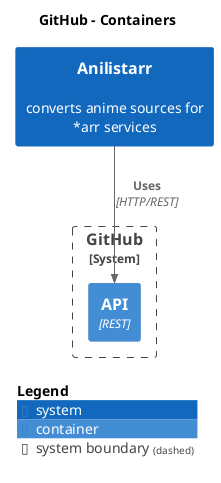 @startuml
set separator none
title GitHub - Containers

top to bottom direction

!include <C4/C4>
!include <C4/C4_Context>
!include <C4/C4_Container>

System(Anilistarr, "Anilistarr", $descr="converts anime sources for *arr services", $tags="", $link="")

System_Boundary("GitHub_boundary", "GitHub", $tags="") {
  Container(GitHub.API, "API", $techn="REST", $descr="", $tags="", $link="")
}

Rel(Anilistarr, GitHub.API, "Uses", $techn="HTTP/REST", $tags="", $link="")

SHOW_LEGEND(true)
@enduml